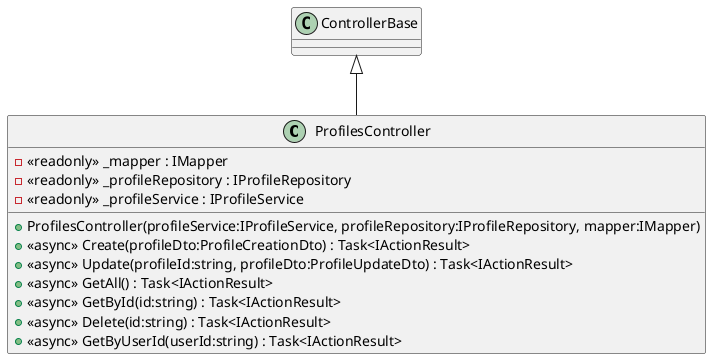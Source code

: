 @startuml
class ProfilesController {
    - <<readonly>> _mapper : IMapper
    - <<readonly>> _profileRepository : IProfileRepository
    - <<readonly>> _profileService : IProfileService
    + ProfilesController(profileService:IProfileService, profileRepository:IProfileRepository, mapper:IMapper)
    + <<async>> Create(profileDto:ProfileCreationDto) : Task<IActionResult>
    + <<async>> Update(profileId:string, profileDto:ProfileUpdateDto) : Task<IActionResult>
    + <<async>> GetAll() : Task<IActionResult>
    + <<async>> GetById(id:string) : Task<IActionResult>
    + <<async>> Delete(id:string) : Task<IActionResult>
    + <<async>> GetByUserId(userId:string) : Task<IActionResult>
}
ControllerBase <|-- ProfilesController
@enduml
